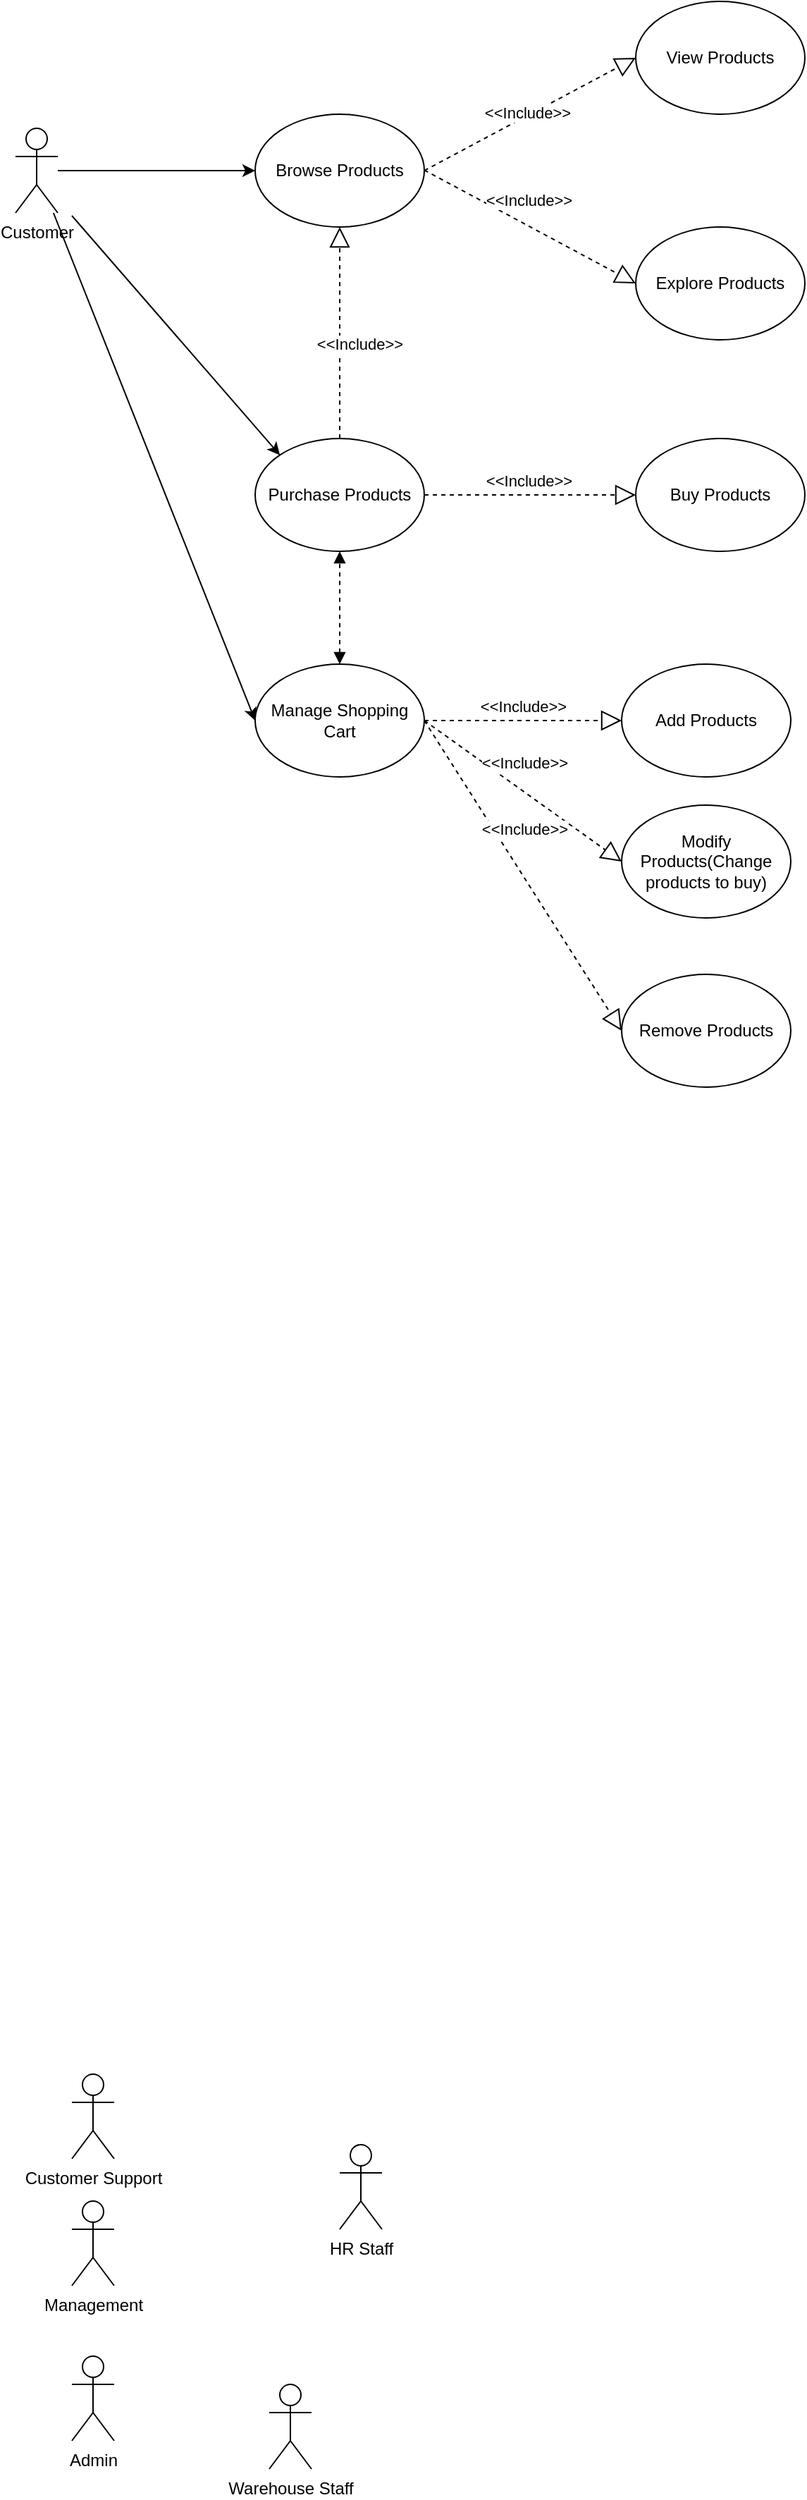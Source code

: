 <mxfile version="24.2.1" type="device">
  <diagram name="Page-1" id="H2FOLK643TPE5QBh98ee">
    <mxGraphModel dx="1820" dy="918" grid="1" gridSize="10" guides="1" tooltips="1" connect="1" arrows="1" fold="1" page="1" pageScale="1" pageWidth="850" pageHeight="1100" math="0" shadow="0">
      <root>
        <mxCell id="0" />
        <mxCell id="1" parent="0" />
        <mxCell id="lQDMYS4VdhFnoV8wPL4G-13" style="edgeStyle=orthogonalEdgeStyle;rounded=0;orthogonalLoop=1;jettySize=auto;html=1;entryX=0;entryY=0.5;entryDx=0;entryDy=0;" parent="1" source="lQDMYS4VdhFnoV8wPL4G-1" target="lQDMYS4VdhFnoV8wPL4G-12" edge="1">
          <mxGeometry relative="1" as="geometry" />
        </mxCell>
        <mxCell id="lQDMYS4VdhFnoV8wPL4G-1" value="Customer" style="shape=umlActor;verticalLabelPosition=bottom;verticalAlign=top;html=1;outlineConnect=0;" parent="1" vertex="1">
          <mxGeometry x="80" y="130" width="30" height="60" as="geometry" />
        </mxCell>
        <mxCell id="lQDMYS4VdhFnoV8wPL4G-4" value="Customer Support" style="shape=umlActor;verticalLabelPosition=bottom;verticalAlign=top;html=1;outlineConnect=0;" parent="1" vertex="1">
          <mxGeometry x="120" y="1510" width="30" height="60" as="geometry" />
        </mxCell>
        <mxCell id="lQDMYS4VdhFnoV8wPL4G-6" value="Warehouse Staff" style="shape=umlActor;verticalLabelPosition=bottom;verticalAlign=top;html=1;outlineConnect=0;" parent="1" vertex="1">
          <mxGeometry x="260" y="1730" width="30" height="60" as="geometry" />
        </mxCell>
        <mxCell id="lQDMYS4VdhFnoV8wPL4G-7" value="Management" style="shape=umlActor;verticalLabelPosition=bottom;verticalAlign=top;html=1;outlineConnect=0;" parent="1" vertex="1">
          <mxGeometry x="120" y="1600" width="30" height="60" as="geometry" />
        </mxCell>
        <mxCell id="lQDMYS4VdhFnoV8wPL4G-8" value="Admin" style="shape=umlActor;verticalLabelPosition=bottom;verticalAlign=top;html=1;outlineConnect=0;" parent="1" vertex="1">
          <mxGeometry x="120" y="1710" width="30" height="60" as="geometry" />
        </mxCell>
        <mxCell id="lQDMYS4VdhFnoV8wPL4G-9" value="HR Staff" style="shape=umlActor;verticalLabelPosition=bottom;verticalAlign=top;html=1;outlineConnect=0;" parent="1" vertex="1">
          <mxGeometry x="310" y="1560" width="30" height="60" as="geometry" />
        </mxCell>
        <mxCell id="lQDMYS4VdhFnoV8wPL4G-12" value="Browse Products" style="ellipse;whiteSpace=wrap;html=1;" parent="1" vertex="1">
          <mxGeometry x="250" y="120" width="120" height="80" as="geometry" />
        </mxCell>
        <mxCell id="lQDMYS4VdhFnoV8wPL4G-14" value="View&amp;nbsp;Products" style="ellipse;whiteSpace=wrap;html=1;" parent="1" vertex="1">
          <mxGeometry x="520" y="40" width="120" height="80" as="geometry" />
        </mxCell>
        <mxCell id="lQDMYS4VdhFnoV8wPL4G-16" value="Explore Products" style="ellipse;whiteSpace=wrap;html=1;" parent="1" vertex="1">
          <mxGeometry x="520" y="200" width="120" height="80" as="geometry" />
        </mxCell>
        <mxCell id="lQDMYS4VdhFnoV8wPL4G-18" value="" style="endArrow=block;dashed=1;endFill=0;endSize=12;html=1;rounded=0;exitX=1;exitY=0.5;exitDx=0;exitDy=0;entryX=0;entryY=0.5;entryDx=0;entryDy=0;" parent="1" target="lQDMYS4VdhFnoV8wPL4G-16" edge="1">
          <mxGeometry width="160" relative="1" as="geometry">
            <mxPoint x="370" y="159.66" as="sourcePoint" />
            <mxPoint x="510" y="159.66" as="targetPoint" />
          </mxGeometry>
        </mxCell>
        <mxCell id="lQDMYS4VdhFnoV8wPL4G-20" value="&amp;lt;&amp;lt;Include&amp;gt;&amp;gt;" style="edgeLabel;html=1;align=center;verticalAlign=middle;resizable=0;points=[];" parent="lQDMYS4VdhFnoV8wPL4G-18" vertex="1" connectable="0">
          <mxGeometry x="-0.217" y="1" relative="1" as="geometry">
            <mxPoint x="15" y="-9" as="offset" />
          </mxGeometry>
        </mxCell>
        <mxCell id="lQDMYS4VdhFnoV8wPL4G-21" value="" style="endArrow=block;dashed=1;endFill=0;endSize=12;html=1;rounded=0;exitX=1;exitY=0.5;exitDx=0;exitDy=0;entryX=0;entryY=0.5;entryDx=0;entryDy=0;" parent="1" source="lQDMYS4VdhFnoV8wPL4G-12" target="lQDMYS4VdhFnoV8wPL4G-14" edge="1">
          <mxGeometry width="160" relative="1" as="geometry">
            <mxPoint x="390" y="70" as="sourcePoint" />
            <mxPoint x="530" y="70" as="targetPoint" />
          </mxGeometry>
        </mxCell>
        <mxCell id="lQDMYS4VdhFnoV8wPL4G-22" value="&amp;lt;&amp;lt;Include&amp;gt;&amp;gt;" style="edgeLabel;html=1;align=center;verticalAlign=middle;resizable=0;points=[];" parent="lQDMYS4VdhFnoV8wPL4G-21" vertex="1" connectable="0">
          <mxGeometry x="-0.217" y="1" relative="1" as="geometry">
            <mxPoint x="15" y="-9" as="offset" />
          </mxGeometry>
        </mxCell>
        <mxCell id="lQDMYS4VdhFnoV8wPL4G-23" style="rounded=0;orthogonalLoop=1;jettySize=auto;html=1;entryX=0;entryY=0.5;entryDx=0;entryDy=0;" parent="1" source="lQDMYS4VdhFnoV8wPL4G-1" target="lQDMYS4VdhFnoV8wPL4G-34" edge="1">
          <mxGeometry relative="1" as="geometry">
            <mxPoint x="70" y="309.998" as="sourcePoint" />
            <mxPoint x="210.0" y="517.74" as="targetPoint" />
          </mxGeometry>
        </mxCell>
        <mxCell id="lQDMYS4VdhFnoV8wPL4G-25" value="Purchase Products" style="ellipse;whiteSpace=wrap;html=1;" parent="1" vertex="1">
          <mxGeometry x="250" y="350" width="120" height="80" as="geometry" />
        </mxCell>
        <mxCell id="lQDMYS4VdhFnoV8wPL4G-26" value="Buy Products" style="ellipse;whiteSpace=wrap;html=1;" parent="1" vertex="1">
          <mxGeometry x="520" y="350" width="120" height="80" as="geometry" />
        </mxCell>
        <mxCell id="lQDMYS4VdhFnoV8wPL4G-30" value="" style="endArrow=block;dashed=1;endFill=0;endSize=12;html=1;rounded=0;exitX=1;exitY=0.5;exitDx=0;exitDy=0;entryX=0;entryY=0.5;entryDx=0;entryDy=0;" parent="1" source="lQDMYS4VdhFnoV8wPL4G-25" target="lQDMYS4VdhFnoV8wPL4G-26" edge="1">
          <mxGeometry width="160" relative="1" as="geometry">
            <mxPoint x="390" y="300" as="sourcePoint" />
            <mxPoint x="530" y="300" as="targetPoint" />
          </mxGeometry>
        </mxCell>
        <mxCell id="lQDMYS4VdhFnoV8wPL4G-31" value="&amp;lt;&amp;lt;Include&amp;gt;&amp;gt;" style="edgeLabel;html=1;align=center;verticalAlign=middle;resizable=0;points=[];" parent="lQDMYS4VdhFnoV8wPL4G-30" vertex="1" connectable="0">
          <mxGeometry x="-0.217" y="1" relative="1" as="geometry">
            <mxPoint x="15" y="-9" as="offset" />
          </mxGeometry>
        </mxCell>
        <mxCell id="lQDMYS4VdhFnoV8wPL4G-32" value="" style="endArrow=block;dashed=1;endFill=0;endSize=12;html=1;rounded=0;exitX=0.5;exitY=0;exitDx=0;exitDy=0;entryX=0.5;entryY=1;entryDx=0;entryDy=0;" parent="1" source="lQDMYS4VdhFnoV8wPL4G-25" target="lQDMYS4VdhFnoV8wPL4G-12" edge="1">
          <mxGeometry width="160" relative="1" as="geometry">
            <mxPoint x="320" y="470" as="sourcePoint" />
            <mxPoint x="470" y="470" as="targetPoint" />
          </mxGeometry>
        </mxCell>
        <mxCell id="lQDMYS4VdhFnoV8wPL4G-33" value="&amp;lt;&amp;lt;Include&amp;gt;&amp;gt;" style="edgeLabel;html=1;align=center;verticalAlign=middle;resizable=0;points=[];" parent="lQDMYS4VdhFnoV8wPL4G-32" vertex="1" connectable="0">
          <mxGeometry x="-0.217" y="1" relative="1" as="geometry">
            <mxPoint x="15" y="-9" as="offset" />
          </mxGeometry>
        </mxCell>
        <mxCell id="lQDMYS4VdhFnoV8wPL4G-34" value="Manage Shopping Cart" style="ellipse;whiteSpace=wrap;html=1;" parent="1" vertex="1">
          <mxGeometry x="250" y="510" width="120" height="80" as="geometry" />
        </mxCell>
        <mxCell id="lQDMYS4VdhFnoV8wPL4G-35" value="Add Products" style="ellipse;whiteSpace=wrap;html=1;" parent="1" vertex="1">
          <mxGeometry x="510" y="510" width="120" height="80" as="geometry" />
        </mxCell>
        <mxCell id="lQDMYS4VdhFnoV8wPL4G-36" value="" style="endArrow=block;dashed=1;endFill=0;endSize=12;html=1;rounded=0;exitX=1;exitY=0.5;exitDx=0;exitDy=0;entryX=0;entryY=0.5;entryDx=0;entryDy=0;" parent="1" source="lQDMYS4VdhFnoV8wPL4G-34" target="lQDMYS4VdhFnoV8wPL4G-35" edge="1">
          <mxGeometry width="160" relative="1" as="geometry">
            <mxPoint x="390" y="460" as="sourcePoint" />
            <mxPoint x="530" y="460" as="targetPoint" />
          </mxGeometry>
        </mxCell>
        <mxCell id="lQDMYS4VdhFnoV8wPL4G-37" value="&amp;lt;&amp;lt;Include&amp;gt;&amp;gt;" style="edgeLabel;html=1;align=center;verticalAlign=middle;resizable=0;points=[];" parent="lQDMYS4VdhFnoV8wPL4G-36" vertex="1" connectable="0">
          <mxGeometry x="-0.217" y="1" relative="1" as="geometry">
            <mxPoint x="15" y="-9" as="offset" />
          </mxGeometry>
        </mxCell>
        <mxCell id="lQDMYS4VdhFnoV8wPL4G-42" style="rounded=0;orthogonalLoop=1;jettySize=auto;html=1;entryX=0;entryY=0;entryDx=0;entryDy=0;" parent="1" target="lQDMYS4VdhFnoV8wPL4G-25" edge="1">
          <mxGeometry relative="1" as="geometry">
            <mxPoint x="120" y="192" as="sourcePoint" />
            <mxPoint x="260" y="400" as="targetPoint" />
          </mxGeometry>
        </mxCell>
        <mxCell id="lQDMYS4VdhFnoV8wPL4G-43" value="Modify Products(Change products to buy)" style="ellipse;whiteSpace=wrap;html=1;" parent="1" vertex="1">
          <mxGeometry x="510" y="610" width="120" height="80" as="geometry" />
        </mxCell>
        <mxCell id="lQDMYS4VdhFnoV8wPL4G-44" value="" style="endArrow=block;dashed=1;endFill=0;endSize=12;html=1;rounded=0;exitX=1;exitY=0.5;exitDx=0;exitDy=0;entryX=0;entryY=0.5;entryDx=0;entryDy=0;" parent="1" source="lQDMYS4VdhFnoV8wPL4G-34" target="lQDMYS4VdhFnoV8wPL4G-43" edge="1">
          <mxGeometry width="160" relative="1" as="geometry">
            <mxPoint x="370" y="650" as="sourcePoint" />
            <mxPoint x="530" y="560" as="targetPoint" />
          </mxGeometry>
        </mxCell>
        <mxCell id="lQDMYS4VdhFnoV8wPL4G-45" value="&amp;lt;&amp;lt;Include&amp;gt;&amp;gt;" style="edgeLabel;html=1;align=center;verticalAlign=middle;resizable=0;points=[];" parent="lQDMYS4VdhFnoV8wPL4G-44" vertex="1" connectable="0">
          <mxGeometry x="-0.217" y="1" relative="1" as="geometry">
            <mxPoint x="15" y="-9" as="offset" />
          </mxGeometry>
        </mxCell>
        <mxCell id="lQDMYS4VdhFnoV8wPL4G-46" value="Remove Products" style="ellipse;whiteSpace=wrap;html=1;" parent="1" vertex="1">
          <mxGeometry x="510" y="730" width="120" height="80" as="geometry" />
        </mxCell>
        <mxCell id="lQDMYS4VdhFnoV8wPL4G-47" value="" style="endArrow=block;dashed=1;endFill=0;endSize=12;html=1;rounded=0;exitX=1;exitY=0.5;exitDx=0;exitDy=0;entryX=0;entryY=0.5;entryDx=0;entryDy=0;" parent="1" source="lQDMYS4VdhFnoV8wPL4G-34" target="lQDMYS4VdhFnoV8wPL4G-46" edge="1">
          <mxGeometry width="160" relative="1" as="geometry">
            <mxPoint x="370" y="770" as="sourcePoint" />
            <mxPoint x="530" y="680" as="targetPoint" />
          </mxGeometry>
        </mxCell>
        <mxCell id="lQDMYS4VdhFnoV8wPL4G-48" value="&amp;lt;&amp;lt;Include&amp;gt;&amp;gt;" style="edgeLabel;html=1;align=center;verticalAlign=middle;resizable=0;points=[];" parent="lQDMYS4VdhFnoV8wPL4G-47" vertex="1" connectable="0">
          <mxGeometry x="-0.217" y="1" relative="1" as="geometry">
            <mxPoint x="15" y="-9" as="offset" />
          </mxGeometry>
        </mxCell>
        <mxCell id="lQDMYS4VdhFnoV8wPL4G-51" value="" style="endArrow=block;startArrow=block;endFill=1;startFill=1;html=1;rounded=0;exitX=0.5;exitY=0;exitDx=0;exitDy=0;entryX=0.5;entryY=1;entryDx=0;entryDy=0;dashed=1;" parent="1" source="lQDMYS4VdhFnoV8wPL4G-34" target="lQDMYS4VdhFnoV8wPL4G-25" edge="1">
          <mxGeometry width="160" relative="1" as="geometry">
            <mxPoint x="370" y="470" as="sourcePoint" />
            <mxPoint x="530" y="470" as="targetPoint" />
          </mxGeometry>
        </mxCell>
      </root>
    </mxGraphModel>
  </diagram>
</mxfile>
